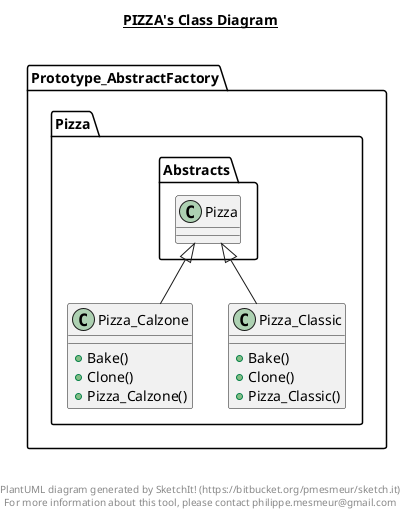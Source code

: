 @startuml

title __PIZZA's Class Diagram__\n

  namespace Prototype_AbstractFactory {
    namespace Pizza {
      class Prototype_AbstractFactory.Pizza.Pizza_Calzone {
          + Bake()
          + Clone()
          + Pizza_Calzone()
      }
    }
  }
  

  namespace Prototype_AbstractFactory {
    namespace Pizza {
      class Prototype_AbstractFactory.Pizza.Pizza_Classic {
          + Bake()
          + Clone()
          + Pizza_Classic()
      }
    }
  }
  

  Prototype_AbstractFactory.Pizza.Pizza_Calzone -up-|> Prototype_AbstractFactory.Pizza.Abstracts.Pizza
  Prototype_AbstractFactory.Pizza.Pizza_Classic -up-|> Prototype_AbstractFactory.Pizza.Abstracts.Pizza


right footer


PlantUML diagram generated by SketchIt! (https://bitbucket.org/pmesmeur/sketch.it)
For more information about this tool, please contact philippe.mesmeur@gmail.com
endfooter

@enduml
